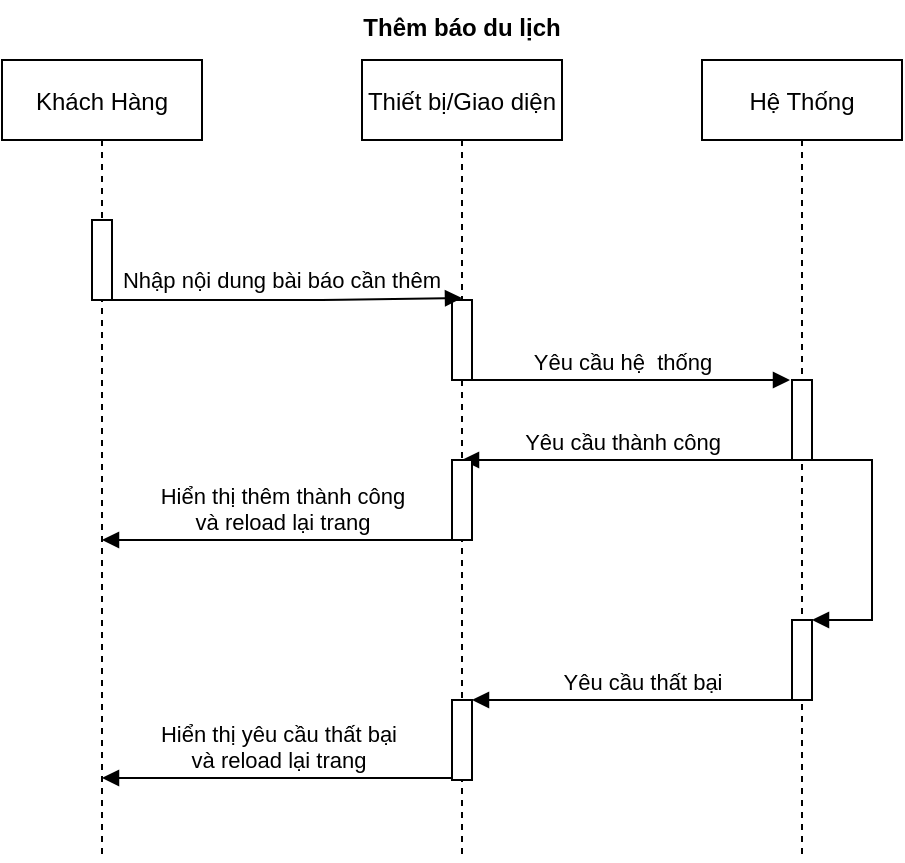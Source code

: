 <mxfile version="14.9.8" type="github">
  <diagram id="kgpKYQtTHZ0yAKxKKP6v" name="Page-1">
    <mxGraphModel dx="1422" dy="794" grid="1" gridSize="10" guides="1" tooltips="1" connect="1" arrows="1" fold="1" page="1" pageScale="1" pageWidth="850" pageHeight="1100" math="0" shadow="0">
      <root>
        <mxCell id="0" />
        <mxCell id="1" parent="0" />
        <mxCell id="s3K4-2CRphtRJ_0ZEMvt-1" value="Khách Hàng" style="shape=umlLifeline;perimeter=lifelinePerimeter;container=1;collapsible=0;recursiveResize=0;rounded=0;shadow=0;strokeWidth=1;" vertex="1" parent="1">
          <mxGeometry x="140" y="100" width="100" height="400" as="geometry" />
        </mxCell>
        <mxCell id="s3K4-2CRphtRJ_0ZEMvt-2" value="" style="points=[];perimeter=orthogonalPerimeter;rounded=0;shadow=0;strokeWidth=1;" vertex="1" parent="s3K4-2CRphtRJ_0ZEMvt-1">
          <mxGeometry x="45" y="80" width="10" height="40" as="geometry" />
        </mxCell>
        <mxCell id="s3K4-2CRphtRJ_0ZEMvt-3" value="Thiết bị/Giao diện" style="shape=umlLifeline;perimeter=lifelinePerimeter;container=1;collapsible=0;recursiveResize=0;rounded=0;shadow=0;strokeWidth=1;" vertex="1" parent="1">
          <mxGeometry x="320" y="100" width="100" height="400" as="geometry" />
        </mxCell>
        <mxCell id="s3K4-2CRphtRJ_0ZEMvt-4" value="" style="points=[];perimeter=orthogonalPerimeter;rounded=0;shadow=0;strokeWidth=1;" vertex="1" parent="s3K4-2CRphtRJ_0ZEMvt-3">
          <mxGeometry x="45" y="120" width="10" height="40" as="geometry" />
        </mxCell>
        <mxCell id="s3K4-2CRphtRJ_0ZEMvt-5" value="Nhập nội dung bài báo cần thêm" style="verticalAlign=bottom;endArrow=block;shadow=0;strokeWidth=1;" edge="1" parent="1" source="s3K4-2CRphtRJ_0ZEMvt-2">
          <mxGeometry x="-0.029" y="1" relative="1" as="geometry">
            <mxPoint x="295" y="180" as="sourcePoint" />
            <mxPoint x="370" y="219" as="targetPoint" />
            <Array as="points">
              <mxPoint x="300" y="220" />
            </Array>
            <mxPoint as="offset" />
          </mxGeometry>
        </mxCell>
        <mxCell id="s3K4-2CRphtRJ_0ZEMvt-6" value="Hệ Thống" style="shape=umlLifeline;perimeter=lifelinePerimeter;container=1;collapsible=0;recursiveResize=0;rounded=0;shadow=0;strokeWidth=1;" vertex="1" parent="1">
          <mxGeometry x="490" y="100" width="100" height="400" as="geometry" />
        </mxCell>
        <mxCell id="s3K4-2CRphtRJ_0ZEMvt-7" value="" style="points=[];perimeter=orthogonalPerimeter;rounded=0;shadow=0;strokeWidth=1;" vertex="1" parent="s3K4-2CRphtRJ_0ZEMvt-6">
          <mxGeometry x="45" y="160" width="10" height="40" as="geometry" />
        </mxCell>
        <mxCell id="s3K4-2CRphtRJ_0ZEMvt-8" value="Yêu cầu hệ&amp;nbsp; thống" style="html=1;verticalAlign=bottom;endArrow=block;entryX=-0.1;entryY=0;entryDx=0;entryDy=0;entryPerimeter=0;" edge="1" parent="1" target="s3K4-2CRphtRJ_0ZEMvt-7">
          <mxGeometry x="0.006" width="80" relative="1" as="geometry">
            <mxPoint x="365" y="260" as="sourcePoint" />
            <mxPoint x="530" y="260" as="targetPoint" />
            <mxPoint as="offset" />
          </mxGeometry>
        </mxCell>
        <mxCell id="s3K4-2CRphtRJ_0ZEMvt-9" value="Yêu cầu thành công" style="html=1;verticalAlign=bottom;endArrow=block;exitX=0.5;exitY=1;exitDx=0;exitDy=0;exitPerimeter=0;" edge="1" parent="1" source="s3K4-2CRphtRJ_0ZEMvt-7">
          <mxGeometry x="0.059" width="80" relative="1" as="geometry">
            <mxPoint x="455" y="300" as="sourcePoint" />
            <mxPoint x="370" y="300" as="targetPoint" />
            <mxPoint as="offset" />
          </mxGeometry>
        </mxCell>
        <mxCell id="s3K4-2CRphtRJ_0ZEMvt-10" value="Hiển thị thêm thành công&lt;br&gt;và reload lại trang" style="html=1;verticalAlign=bottom;endArrow=block;exitX=0.5;exitY=1;exitDx=0;exitDy=0;exitPerimeter=0;" edge="1" parent="1" source="s3K4-2CRphtRJ_0ZEMvt-11">
          <mxGeometry width="80" relative="1" as="geometry">
            <mxPoint x="360" y="340" as="sourcePoint" />
            <mxPoint x="190" y="340" as="targetPoint" />
            <mxPoint as="offset" />
          </mxGeometry>
        </mxCell>
        <mxCell id="s3K4-2CRphtRJ_0ZEMvt-11" value="" style="points=[];perimeter=orthogonalPerimeter;rounded=0;shadow=0;strokeWidth=1;" vertex="1" parent="1">
          <mxGeometry x="365" y="300" width="10" height="40" as="geometry" />
        </mxCell>
        <mxCell id="s3K4-2CRphtRJ_0ZEMvt-12" value="" style="html=1;points=[];perimeter=orthogonalPerimeter;" vertex="1" parent="1">
          <mxGeometry x="535" y="380" width="10" height="40" as="geometry" />
        </mxCell>
        <mxCell id="s3K4-2CRphtRJ_0ZEMvt-13" value="" style="edgeStyle=orthogonalEdgeStyle;html=1;align=left;spacingLeft=2;endArrow=block;rounded=0;entryX=1;entryY=0;" edge="1" parent="1" target="s3K4-2CRphtRJ_0ZEMvt-12">
          <mxGeometry y="85" relative="1" as="geometry">
            <mxPoint x="545" y="300" as="sourcePoint" />
            <Array as="points">
              <mxPoint x="575" y="300" />
              <mxPoint x="575" y="380" />
            </Array>
            <mxPoint as="offset" />
          </mxGeometry>
        </mxCell>
        <mxCell id="s3K4-2CRphtRJ_0ZEMvt-14" value="Yêu cầu thất bại" style="html=1;verticalAlign=bottom;endArrow=block;exitX=0.5;exitY=1;exitDx=0;exitDy=0;exitPerimeter=0;" edge="1" parent="1">
          <mxGeometry width="80" relative="1" as="geometry">
            <mxPoint x="545" y="420" as="sourcePoint" />
            <mxPoint x="375" y="420" as="targetPoint" />
            <mxPoint as="offset" />
          </mxGeometry>
        </mxCell>
        <mxCell id="s3K4-2CRphtRJ_0ZEMvt-15" value="" style="points=[];perimeter=orthogonalPerimeter;rounded=0;shadow=0;strokeWidth=1;" vertex="1" parent="1">
          <mxGeometry x="365" y="420" width="10" height="40" as="geometry" />
        </mxCell>
        <mxCell id="s3K4-2CRphtRJ_0ZEMvt-16" value="Hiển thị yêu cầu thất bại&lt;br&gt;và reload lại trang" style="html=1;verticalAlign=bottom;endArrow=block;exitX=0.5;exitY=1;exitDx=0;exitDy=0;exitPerimeter=0;" edge="1" parent="1" target="s3K4-2CRphtRJ_0ZEMvt-1">
          <mxGeometry width="80" relative="1" as="geometry">
            <mxPoint x="365" y="459" as="sourcePoint" />
            <mxPoint x="195" y="459" as="targetPoint" />
            <mxPoint as="offset" />
          </mxGeometry>
        </mxCell>
        <mxCell id="s3K4-2CRphtRJ_0ZEMvt-17" value="Thêm báo du lịch" style="text;align=center;fontStyle=1;verticalAlign=middle;spacingLeft=3;spacingRight=3;strokeColor=none;rotatable=0;points=[[0,0.5],[1,0.5]];portConstraint=eastwest;" vertex="1" parent="1">
          <mxGeometry x="330" y="70" width="80" height="26" as="geometry" />
        </mxCell>
      </root>
    </mxGraphModel>
  </diagram>
</mxfile>
